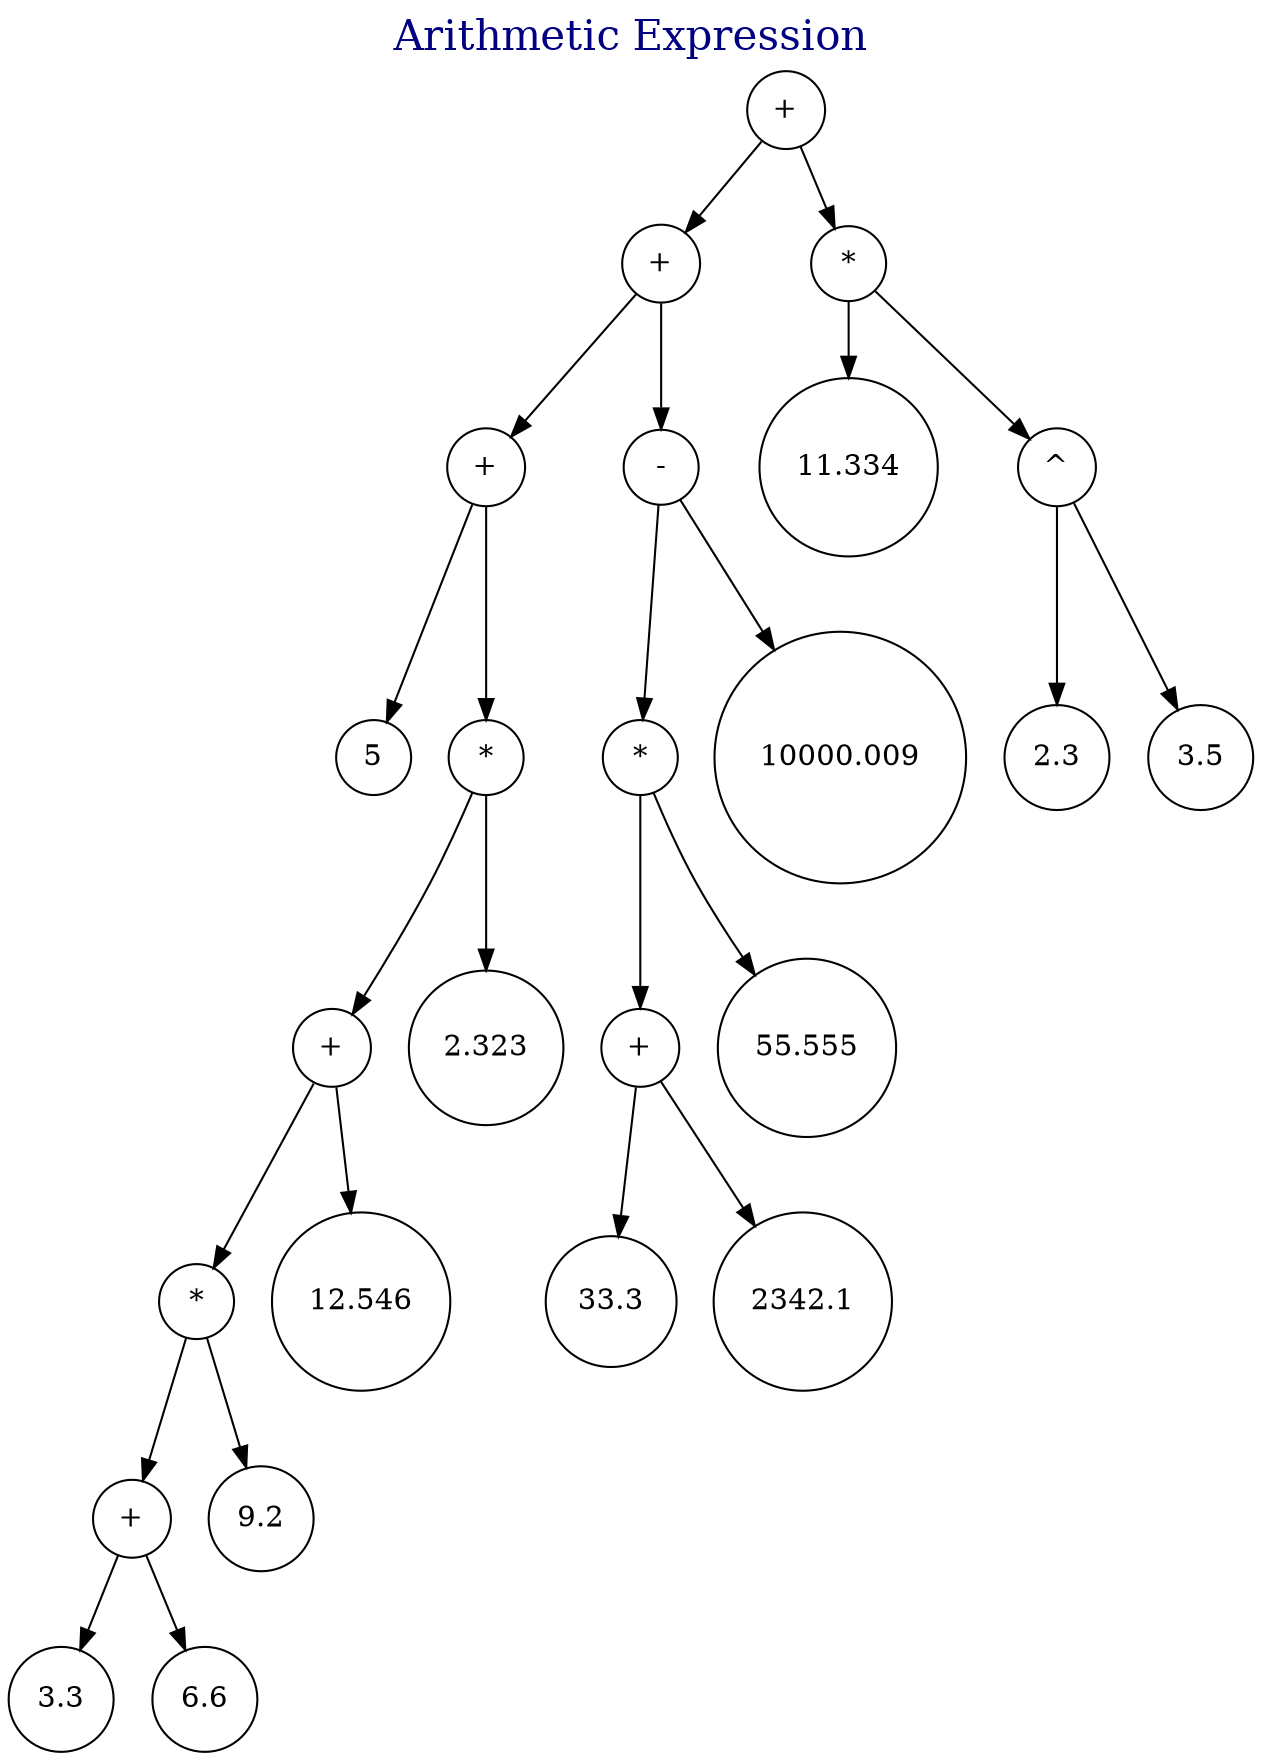 digraph ArithmeticExpressionTree { 
fontcolor="navy";
fontsize=20;
labelloc="t"; 
label="Arithmetic Expression"
1442407170[label="+", shape=circle, color=black]
1442407170 -> 1028566121
1028566121[label="+", shape=circle, color=black]
1028566121 -> 1118140819
1118140819[label="+", shape=circle, color=black]
1118140819 -> 1975012498
1975012498[label="5", shape=circle, color=black]
1118140819[label="+", shape=circle, color=black]
1118140819 -> 1808253012
1808253012[label="*", shape=circle, color=black]
1808253012 -> 589431969
589431969[label="+", shape=circle, color=black]
589431969 -> 1252169911
1252169911[label="*", shape=circle, color=black]
1252169911 -> 2101973421
2101973421[label="+", shape=circle, color=black]
2101973421 -> 685325104
685325104[label="3.3", shape=circle, color=black]
2101973421[label="+", shape=circle, color=black]
2101973421 -> 460141958
460141958[label="6.6", shape=circle, color=black]
1252169911[label="*", shape=circle, color=black]
1252169911 -> 1163157884
1163157884[label="9.2", shape=circle, color=black]
589431969[label="+", shape=circle, color=black]
589431969 -> 1956725890
1956725890[label="12.546", shape=circle, color=black]
1808253012[label="*", shape=circle, color=black]
1808253012 -> 356573597
356573597[label="2.323", shape=circle, color=black]
1028566121[label="+", shape=circle, color=black]
1028566121 -> 1735600054
1735600054[label="-", shape=circle, color=black]
1735600054 -> 21685669
21685669[label="*", shape=circle, color=black]
21685669 -> 2133927002
2133927002[label="+", shape=circle, color=black]
2133927002 -> 1836019240
1836019240[label="33.3", shape=circle, color=black]
2133927002[label="+", shape=circle, color=black]
2133927002 -> 325040804
325040804[label="2342.1", shape=circle, color=black]
21685669[label="*", shape=circle, color=black]
21685669 -> 1173230247
1173230247[label="55.555", shape=circle, color=black]
1735600054[label="-", shape=circle, color=black]
1735600054 -> 856419764
856419764[label="10000.009", shape=circle, color=black]
1442407170[label="+", shape=circle, color=black]
1442407170 -> 621009875
621009875[label="*", shape=circle, color=black]
621009875 -> 1265094477
1265094477[label="11.334", shape=circle, color=black]
621009875[label="*", shape=circle, color=black]
621009875 -> 2125039532
2125039532[label="^", shape=circle, color=black]
2125039532 -> 312714112
312714112[label="2.3", shape=circle, color=black]
2125039532[label="^", shape=circle, color=black]
2125039532 -> 692404036
692404036[label="3.5", shape=circle, color=black]
}